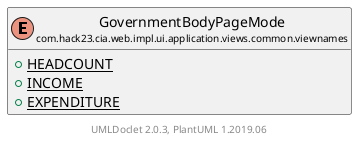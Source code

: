 @startuml
    set namespaceSeparator none
    hide empty fields
    hide empty methods

    enum "<size:14>GovernmentBodyPageMode\n<size:10>com.hack23.cia.web.impl.ui.application.views.common.viewnames" as com.hack23.cia.web.impl.ui.application.views.common.viewnames.GovernmentBodyPageMode [[GovernmentBodyPageMode.html]] {
        {static} +HEADCOUNT
        {static} +INCOME
        {static} +EXPENDITURE
    }

    center footer UMLDoclet 2.0.3, PlantUML 1.2019.06
@enduml
